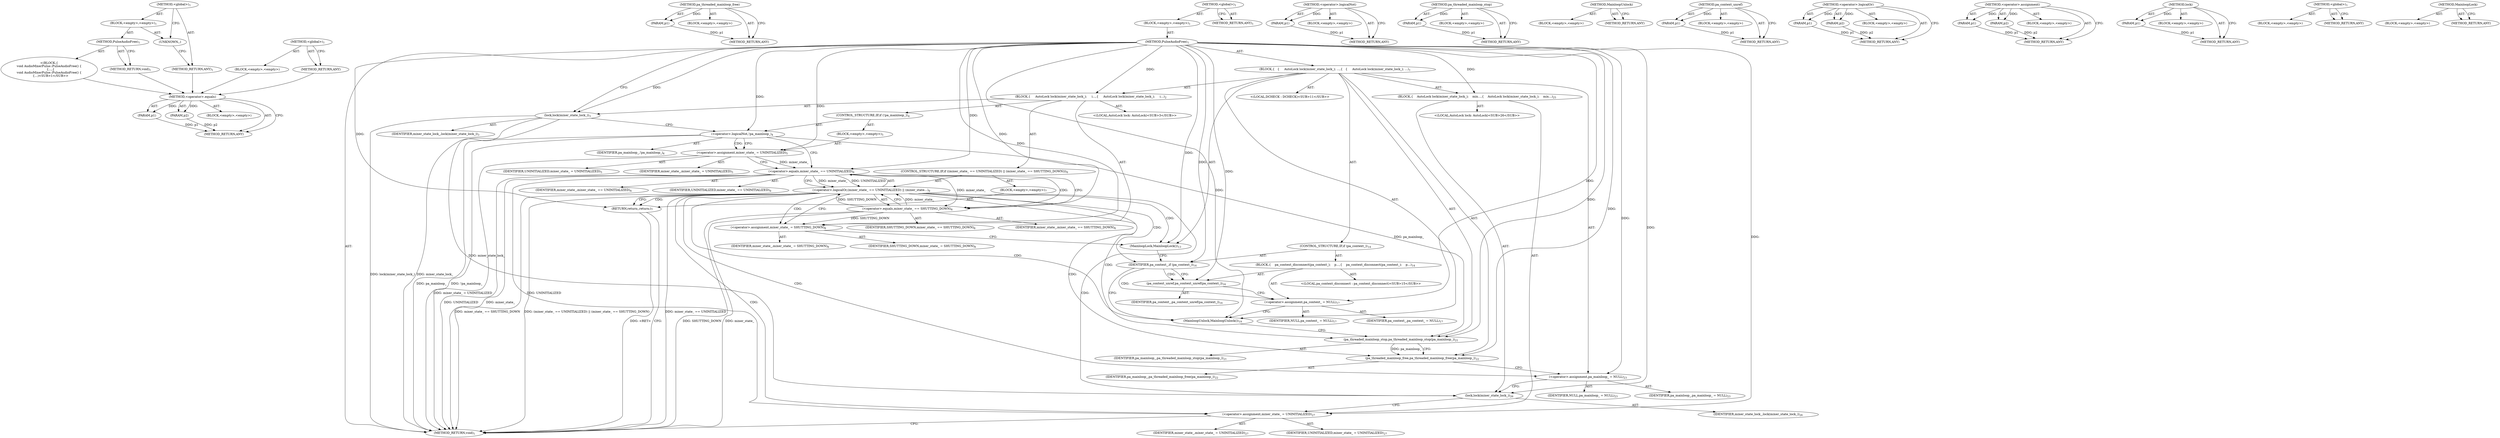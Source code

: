 digraph "&lt;global&gt;" {
vulnerable_99 [label=<(METHOD,&lt;operator&gt;.equals)>];
vulnerable_100 [label=<(PARAM,p1)>];
vulnerable_101 [label=<(PARAM,p2)>];
vulnerable_102 [label=<(BLOCK,&lt;empty&gt;,&lt;empty&gt;)>];
vulnerable_103 [label=<(METHOD_RETURN,ANY)>];
vulnerable_118 [label=<(METHOD,pa_threaded_mainloop_free)>];
vulnerable_119 [label=<(PARAM,p1)>];
vulnerable_120 [label=<(BLOCK,&lt;empty&gt;,&lt;empty&gt;)>];
vulnerable_121 [label=<(METHOD_RETURN,ANY)>];
vulnerable_6 [label=<(METHOD,&lt;global&gt;)<SUB>1</SUB>>];
vulnerable_7 [label=<(BLOCK,&lt;empty&gt;,&lt;empty&gt;)<SUB>1</SUB>>];
vulnerable_8 [label=<(METHOD,PulseAudioFree)<SUB>1</SUB>>];
vulnerable_9 [label=<(BLOCK,{
   {
     AutoLock lock(mixer_state_lock_);
 ...,{
   {
     AutoLock lock(mixer_state_lock_);
 ...)<SUB>1</SUB>>];
vulnerable_10 [label=<(BLOCK,{
     AutoLock lock(mixer_state_lock_);
     i...,{
     AutoLock lock(mixer_state_lock_);
     i...)<SUB>2</SUB>>];
vulnerable_11 [label="<(LOCAL,AutoLock lock: AutoLock)<SUB>3</SUB>>"];
vulnerable_12 [label=<(lock,lock(mixer_state_lock_))<SUB>3</SUB>>];
vulnerable_13 [label=<(IDENTIFIER,mixer_state_lock_,lock(mixer_state_lock_))<SUB>3</SUB>>];
vulnerable_14 [label=<(CONTROL_STRUCTURE,IF,if (!pa_mainloop_))<SUB>4</SUB>>];
vulnerable_15 [label=<(&lt;operator&gt;.logicalNot,!pa_mainloop_)<SUB>4</SUB>>];
vulnerable_16 [label=<(IDENTIFIER,pa_mainloop_,!pa_mainloop_)<SUB>4</SUB>>];
vulnerable_17 [label=<(BLOCK,&lt;empty&gt;,&lt;empty&gt;)<SUB>5</SUB>>];
vulnerable_18 [label=<(&lt;operator&gt;.assignment,mixer_state_ = UNINITIALIZED)<SUB>5</SUB>>];
vulnerable_19 [label=<(IDENTIFIER,mixer_state_,mixer_state_ = UNINITIALIZED)<SUB>5</SUB>>];
vulnerable_20 [label=<(IDENTIFIER,UNINITIALIZED,mixer_state_ = UNINITIALIZED)<SUB>5</SUB>>];
vulnerable_21 [label=<(CONTROL_STRUCTURE,IF,if ((mixer_state_ == UNINITIALIZED) || (mixer_state_ == SHUTTING_DOWN)))<SUB>6</SUB>>];
vulnerable_22 [label=<(&lt;operator&gt;.logicalOr,(mixer_state_ == UNINITIALIZED) || (mixer_state...)<SUB>6</SUB>>];
vulnerable_23 [label=<(&lt;operator&gt;.equals,mixer_state_ == UNINITIALIZED)<SUB>6</SUB>>];
vulnerable_24 [label=<(IDENTIFIER,mixer_state_,mixer_state_ == UNINITIALIZED)<SUB>6</SUB>>];
vulnerable_25 [label=<(IDENTIFIER,UNINITIALIZED,mixer_state_ == UNINITIALIZED)<SUB>6</SUB>>];
vulnerable_26 [label=<(&lt;operator&gt;.equals,mixer_state_ == SHUTTING_DOWN)<SUB>6</SUB>>];
vulnerable_27 [label=<(IDENTIFIER,mixer_state_,mixer_state_ == SHUTTING_DOWN)<SUB>6</SUB>>];
vulnerable_28 [label=<(IDENTIFIER,SHUTTING_DOWN,mixer_state_ == SHUTTING_DOWN)<SUB>6</SUB>>];
vulnerable_29 [label=<(BLOCK,&lt;empty&gt;,&lt;empty&gt;)<SUB>7</SUB>>];
vulnerable_30 [label=<(RETURN,return;,return;)<SUB>7</SUB>>];
vulnerable_31 [label=<(&lt;operator&gt;.assignment,mixer_state_ = SHUTTING_DOWN)<SUB>8</SUB>>];
vulnerable_32 [label=<(IDENTIFIER,mixer_state_,mixer_state_ = SHUTTING_DOWN)<SUB>8</SUB>>];
vulnerable_33 [label=<(IDENTIFIER,SHUTTING_DOWN,mixer_state_ = SHUTTING_DOWN)<SUB>8</SUB>>];
vulnerable_34 [label="<(LOCAL,DCHECK : DCHECK)<SUB>11</SUB>>"];
vulnerable_35 [label=<(MainloopLock,MainloopLock())<SUB>13</SUB>>];
vulnerable_36 [label=<(CONTROL_STRUCTURE,IF,if (pa_context_))<SUB>14</SUB>>];
vulnerable_37 [label=<(IDENTIFIER,pa_context_,if (pa_context_))<SUB>14</SUB>>];
vulnerable_38 [label=<(BLOCK,{
    pa_context_disconnect(pa_context_);
    p...,{
    pa_context_disconnect(pa_context_);
    p...)<SUB>14</SUB>>];
vulnerable_39 [label="<(LOCAL,pa_context_disconnect : pa_context_disconnect)<SUB>15</SUB>>"];
vulnerable_40 [label=<(pa_context_unref,pa_context_unref(pa_context_))<SUB>16</SUB>>];
vulnerable_41 [label=<(IDENTIFIER,pa_context_,pa_context_unref(pa_context_))<SUB>16</SUB>>];
vulnerable_42 [label=<(&lt;operator&gt;.assignment,pa_context_ = NULL)<SUB>17</SUB>>];
vulnerable_43 [label=<(IDENTIFIER,pa_context_,pa_context_ = NULL)<SUB>17</SUB>>];
vulnerable_44 [label=<(IDENTIFIER,NULL,pa_context_ = NULL)<SUB>17</SUB>>];
vulnerable_45 [label=<(MainloopUnlock,MainloopUnlock())<SUB>19</SUB>>];
vulnerable_46 [label=<(pa_threaded_mainloop_stop,pa_threaded_mainloop_stop(pa_mainloop_))<SUB>21</SUB>>];
vulnerable_47 [label=<(IDENTIFIER,pa_mainloop_,pa_threaded_mainloop_stop(pa_mainloop_))<SUB>21</SUB>>];
vulnerable_48 [label=<(pa_threaded_mainloop_free,pa_threaded_mainloop_free(pa_mainloop_))<SUB>22</SUB>>];
vulnerable_49 [label=<(IDENTIFIER,pa_mainloop_,pa_threaded_mainloop_free(pa_mainloop_))<SUB>22</SUB>>];
vulnerable_50 [label=<(&lt;operator&gt;.assignment,pa_mainloop_ = NULL)<SUB>23</SUB>>];
vulnerable_51 [label=<(IDENTIFIER,pa_mainloop_,pa_mainloop_ = NULL)<SUB>23</SUB>>];
vulnerable_52 [label=<(IDENTIFIER,NULL,pa_mainloop_ = NULL)<SUB>23</SUB>>];
vulnerable_53 [label=<(BLOCK,{
    AutoLock lock(mixer_state_lock_);
    mix...,{
    AutoLock lock(mixer_state_lock_);
    mix...)<SUB>25</SUB>>];
vulnerable_54 [label="<(LOCAL,AutoLock lock: AutoLock)<SUB>26</SUB>>"];
vulnerable_55 [label=<(lock,lock(mixer_state_lock_))<SUB>26</SUB>>];
vulnerable_56 [label=<(IDENTIFIER,mixer_state_lock_,lock(mixer_state_lock_))<SUB>26</SUB>>];
vulnerable_57 [label=<(&lt;operator&gt;.assignment,mixer_state_ = UNINITIALIZED)<SUB>27</SUB>>];
vulnerable_58 [label=<(IDENTIFIER,mixer_state_,mixer_state_ = UNINITIALIZED)<SUB>27</SUB>>];
vulnerable_59 [label=<(IDENTIFIER,UNINITIALIZED,mixer_state_ = UNINITIALIZED)<SUB>27</SUB>>];
vulnerable_60 [label=<(METHOD_RETURN,void)<SUB>1</SUB>>];
vulnerable_62 [label=<(METHOD_RETURN,ANY)<SUB>1</SUB>>];
vulnerable_85 [label=<(METHOD,&lt;operator&gt;.logicalNot)>];
vulnerable_86 [label=<(PARAM,p1)>];
vulnerable_87 [label=<(BLOCK,&lt;empty&gt;,&lt;empty&gt;)>];
vulnerable_88 [label=<(METHOD_RETURN,ANY)>];
vulnerable_114 [label=<(METHOD,pa_threaded_mainloop_stop)>];
vulnerable_115 [label=<(PARAM,p1)>];
vulnerable_116 [label=<(BLOCK,&lt;empty&gt;,&lt;empty&gt;)>];
vulnerable_117 [label=<(METHOD_RETURN,ANY)>];
vulnerable_111 [label=<(METHOD,MainloopUnlock)>];
vulnerable_112 [label=<(BLOCK,&lt;empty&gt;,&lt;empty&gt;)>];
vulnerable_113 [label=<(METHOD_RETURN,ANY)>];
vulnerable_107 [label=<(METHOD,pa_context_unref)>];
vulnerable_108 [label=<(PARAM,p1)>];
vulnerable_109 [label=<(BLOCK,&lt;empty&gt;,&lt;empty&gt;)>];
vulnerable_110 [label=<(METHOD_RETURN,ANY)>];
vulnerable_94 [label=<(METHOD,&lt;operator&gt;.logicalOr)>];
vulnerable_95 [label=<(PARAM,p1)>];
vulnerable_96 [label=<(PARAM,p2)>];
vulnerable_97 [label=<(BLOCK,&lt;empty&gt;,&lt;empty&gt;)>];
vulnerable_98 [label=<(METHOD_RETURN,ANY)>];
vulnerable_89 [label=<(METHOD,&lt;operator&gt;.assignment)>];
vulnerable_90 [label=<(PARAM,p1)>];
vulnerable_91 [label=<(PARAM,p2)>];
vulnerable_92 [label=<(BLOCK,&lt;empty&gt;,&lt;empty&gt;)>];
vulnerable_93 [label=<(METHOD_RETURN,ANY)>];
vulnerable_81 [label=<(METHOD,lock)>];
vulnerable_82 [label=<(PARAM,p1)>];
vulnerable_83 [label=<(BLOCK,&lt;empty&gt;,&lt;empty&gt;)>];
vulnerable_84 [label=<(METHOD_RETURN,ANY)>];
vulnerable_75 [label=<(METHOD,&lt;global&gt;)<SUB>1</SUB>>];
vulnerable_76 [label=<(BLOCK,&lt;empty&gt;,&lt;empty&gt;)>];
vulnerable_77 [label=<(METHOD_RETURN,ANY)>];
vulnerable_104 [label=<(METHOD,MainloopLock)>];
vulnerable_105 [label=<(BLOCK,&lt;empty&gt;,&lt;empty&gt;)>];
vulnerable_106 [label=<(METHOD_RETURN,ANY)>];
fixed_6 [label=<(METHOD,&lt;global&gt;)<SUB>1</SUB>>];
fixed_7 [label=<(BLOCK,&lt;empty&gt;,&lt;empty&gt;)<SUB>1</SUB>>];
fixed_8 [label=<(METHOD,PulseAudioFree)<SUB>1</SUB>>];
fixed_9 [label="<(BLOCK,{
void AudioMixerPulse::PulseAudioFree() {
   {...,{
void AudioMixerPulse::PulseAudioFree() {
   {...)<SUB>1</SUB>>"];
fixed_10 [label=<(METHOD_RETURN,void)<SUB>1</SUB>>];
fixed_12 [label=<(UNKNOWN,,)>];
fixed_13 [label=<(METHOD_RETURN,ANY)<SUB>1</SUB>>];
fixed_20 [label=<(METHOD,&lt;global&gt;)<SUB>1</SUB>>];
fixed_21 [label=<(BLOCK,&lt;empty&gt;,&lt;empty&gt;)>];
fixed_22 [label=<(METHOD_RETURN,ANY)>];
vulnerable_99 -> vulnerable_100  [key=0, label="AST: "];
vulnerable_99 -> vulnerable_100  [key=1, label="DDG: "];
vulnerable_99 -> vulnerable_102  [key=0, label="AST: "];
vulnerable_99 -> vulnerable_101  [key=0, label="AST: "];
vulnerable_99 -> vulnerable_101  [key=1, label="DDG: "];
vulnerable_99 -> vulnerable_103  [key=0, label="AST: "];
vulnerable_99 -> vulnerable_103  [key=1, label="CFG: "];
vulnerable_100 -> vulnerable_103  [key=0, label="DDG: p1"];
vulnerable_101 -> vulnerable_103  [key=0, label="DDG: p2"];
vulnerable_118 -> vulnerable_119  [key=0, label="AST: "];
vulnerable_118 -> vulnerable_119  [key=1, label="DDG: "];
vulnerable_118 -> vulnerable_120  [key=0, label="AST: "];
vulnerable_118 -> vulnerable_121  [key=0, label="AST: "];
vulnerable_118 -> vulnerable_121  [key=1, label="CFG: "];
vulnerable_119 -> vulnerable_121  [key=0, label="DDG: p1"];
vulnerable_6 -> vulnerable_7  [key=0, label="AST: "];
vulnerable_6 -> vulnerable_62  [key=0, label="AST: "];
vulnerable_6 -> vulnerable_62  [key=1, label="CFG: "];
vulnerable_7 -> vulnerable_8  [key=0, label="AST: "];
vulnerable_8 -> vulnerable_9  [key=0, label="AST: "];
vulnerable_8 -> vulnerable_60  [key=0, label="AST: "];
vulnerable_8 -> vulnerable_12  [key=0, label="CFG: "];
vulnerable_8 -> vulnerable_12  [key=1, label="DDG: "];
vulnerable_8 -> vulnerable_10  [key=0, label="DDG: "];
vulnerable_8 -> vulnerable_35  [key=0, label="DDG: "];
vulnerable_8 -> vulnerable_45  [key=0, label="DDG: "];
vulnerable_8 -> vulnerable_50  [key=0, label="DDG: "];
vulnerable_8 -> vulnerable_53  [key=0, label="DDG: "];
vulnerable_8 -> vulnerable_31  [key=0, label="DDG: "];
vulnerable_8 -> vulnerable_37  [key=0, label="DDG: "];
vulnerable_8 -> vulnerable_46  [key=0, label="DDG: "];
vulnerable_8 -> vulnerable_48  [key=0, label="DDG: "];
vulnerable_8 -> vulnerable_57  [key=0, label="DDG: "];
vulnerable_8 -> vulnerable_42  [key=0, label="DDG: "];
vulnerable_8 -> vulnerable_55  [key=0, label="DDG: "];
vulnerable_8 -> vulnerable_15  [key=0, label="DDG: "];
vulnerable_8 -> vulnerable_18  [key=0, label="DDG: "];
vulnerable_8 -> vulnerable_30  [key=0, label="DDG: "];
vulnerable_8 -> vulnerable_40  [key=0, label="DDG: "];
vulnerable_8 -> vulnerable_23  [key=0, label="DDG: "];
vulnerable_8 -> vulnerable_26  [key=0, label="DDG: "];
vulnerable_9 -> vulnerable_10  [key=0, label="AST: "];
vulnerable_9 -> vulnerable_34  [key=0, label="AST: "];
vulnerable_9 -> vulnerable_35  [key=0, label="AST: "];
vulnerable_9 -> vulnerable_36  [key=0, label="AST: "];
vulnerable_9 -> vulnerable_45  [key=0, label="AST: "];
vulnerable_9 -> vulnerable_46  [key=0, label="AST: "];
vulnerable_9 -> vulnerable_48  [key=0, label="AST: "];
vulnerable_9 -> vulnerable_50  [key=0, label="AST: "];
vulnerable_9 -> vulnerable_53  [key=0, label="AST: "];
vulnerable_10 -> vulnerable_11  [key=0, label="AST: "];
vulnerable_10 -> vulnerable_12  [key=0, label="AST: "];
vulnerable_10 -> vulnerable_14  [key=0, label="AST: "];
vulnerable_10 -> vulnerable_21  [key=0, label="AST: "];
vulnerable_10 -> vulnerable_31  [key=0, label="AST: "];
vulnerable_12 -> vulnerable_13  [key=0, label="AST: "];
vulnerable_12 -> vulnerable_15  [key=0, label="CFG: "];
vulnerable_12 -> vulnerable_60  [key=0, label="DDG: mixer_state_lock_"];
vulnerable_12 -> vulnerable_60  [key=1, label="DDG: lock(mixer_state_lock_)"];
vulnerable_12 -> vulnerable_55  [key=0, label="DDG: mixer_state_lock_"];
vulnerable_14 -> vulnerable_15  [key=0, label="AST: "];
vulnerable_14 -> vulnerable_17  [key=0, label="AST: "];
vulnerable_15 -> vulnerable_16  [key=0, label="AST: "];
vulnerable_15 -> vulnerable_18  [key=0, label="CFG: "];
vulnerable_15 -> vulnerable_18  [key=1, label="CDG: "];
vulnerable_15 -> vulnerable_23  [key=0, label="CFG: "];
vulnerable_15 -> vulnerable_60  [key=0, label="DDG: pa_mainloop_"];
vulnerable_15 -> vulnerable_60  [key=1, label="DDG: !pa_mainloop_"];
vulnerable_15 -> vulnerable_46  [key=0, label="DDG: pa_mainloop_"];
vulnerable_17 -> vulnerable_18  [key=0, label="AST: "];
vulnerable_18 -> vulnerable_19  [key=0, label="AST: "];
vulnerable_18 -> vulnerable_20  [key=0, label="AST: "];
vulnerable_18 -> vulnerable_23  [key=0, label="CFG: "];
vulnerable_18 -> vulnerable_23  [key=1, label="DDG: mixer_state_"];
vulnerable_18 -> vulnerable_60  [key=0, label="DDG: mixer_state_ = UNINITIALIZED"];
vulnerable_21 -> vulnerable_22  [key=0, label="AST: "];
vulnerable_21 -> vulnerable_29  [key=0, label="AST: "];
vulnerable_22 -> vulnerable_23  [key=0, label="AST: "];
vulnerable_22 -> vulnerable_26  [key=0, label="AST: "];
vulnerable_22 -> vulnerable_30  [key=0, label="CFG: "];
vulnerable_22 -> vulnerable_30  [key=1, label="CDG: "];
vulnerable_22 -> vulnerable_31  [key=0, label="CFG: "];
vulnerable_22 -> vulnerable_31  [key=1, label="CDG: "];
vulnerable_22 -> vulnerable_60  [key=0, label="DDG: mixer_state_ == UNINITIALIZED"];
vulnerable_22 -> vulnerable_60  [key=1, label="DDG: mixer_state_ == SHUTTING_DOWN"];
vulnerable_22 -> vulnerable_60  [key=2, label="DDG: (mixer_state_ == UNINITIALIZED) || (mixer_state_ == SHUTTING_DOWN)"];
vulnerable_22 -> vulnerable_48  [key=0, label="CDG: "];
vulnerable_22 -> vulnerable_57  [key=0, label="CDG: "];
vulnerable_22 -> vulnerable_37  [key=0, label="CDG: "];
vulnerable_22 -> vulnerable_46  [key=0, label="CDG: "];
vulnerable_22 -> vulnerable_45  [key=0, label="CDG: "];
vulnerable_22 -> vulnerable_50  [key=0, label="CDG: "];
vulnerable_22 -> vulnerable_35  [key=0, label="CDG: "];
vulnerable_22 -> vulnerable_55  [key=0, label="CDG: "];
vulnerable_23 -> vulnerable_24  [key=0, label="AST: "];
vulnerable_23 -> vulnerable_25  [key=0, label="AST: "];
vulnerable_23 -> vulnerable_22  [key=0, label="CFG: "];
vulnerable_23 -> vulnerable_22  [key=1, label="DDG: mixer_state_"];
vulnerable_23 -> vulnerable_22  [key=2, label="DDG: UNINITIALIZED"];
vulnerable_23 -> vulnerable_26  [key=0, label="CFG: "];
vulnerable_23 -> vulnerable_26  [key=1, label="DDG: mixer_state_"];
vulnerable_23 -> vulnerable_26  [key=2, label="CDG: "];
vulnerable_23 -> vulnerable_60  [key=0, label="DDG: mixer_state_"];
vulnerable_23 -> vulnerable_60  [key=1, label="DDG: UNINITIALIZED"];
vulnerable_23 -> vulnerable_57  [key=0, label="DDG: UNINITIALIZED"];
vulnerable_26 -> vulnerable_27  [key=0, label="AST: "];
vulnerable_26 -> vulnerable_28  [key=0, label="AST: "];
vulnerable_26 -> vulnerable_22  [key=0, label="CFG: "];
vulnerable_26 -> vulnerable_22  [key=1, label="DDG: mixer_state_"];
vulnerable_26 -> vulnerable_22  [key=2, label="DDG: SHUTTING_DOWN"];
vulnerable_26 -> vulnerable_60  [key=0, label="DDG: mixer_state_"];
vulnerable_26 -> vulnerable_60  [key=1, label="DDG: SHUTTING_DOWN"];
vulnerable_26 -> vulnerable_31  [key=0, label="DDG: SHUTTING_DOWN"];
vulnerable_29 -> vulnerable_30  [key=0, label="AST: "];
vulnerable_30 -> vulnerable_60  [key=0, label="CFG: "];
vulnerable_30 -> vulnerable_60  [key=1, label="DDG: &lt;RET&gt;"];
vulnerable_31 -> vulnerable_32  [key=0, label="AST: "];
vulnerable_31 -> vulnerable_33  [key=0, label="AST: "];
vulnerable_31 -> vulnerable_35  [key=0, label="CFG: "];
vulnerable_35 -> vulnerable_37  [key=0, label="CFG: "];
vulnerable_36 -> vulnerable_37  [key=0, label="AST: "];
vulnerable_36 -> vulnerable_38  [key=0, label="AST: "];
vulnerable_37 -> vulnerable_45  [key=0, label="CFG: "];
vulnerable_37 -> vulnerable_40  [key=0, label="CFG: "];
vulnerable_37 -> vulnerable_40  [key=1, label="CDG: "];
vulnerable_37 -> vulnerable_42  [key=0, label="CDG: "];
vulnerable_38 -> vulnerable_39  [key=0, label="AST: "];
vulnerable_38 -> vulnerable_40  [key=0, label="AST: "];
vulnerable_38 -> vulnerable_42  [key=0, label="AST: "];
vulnerable_40 -> vulnerable_41  [key=0, label="AST: "];
vulnerable_40 -> vulnerable_42  [key=0, label="CFG: "];
vulnerable_42 -> vulnerable_43  [key=0, label="AST: "];
vulnerable_42 -> vulnerable_44  [key=0, label="AST: "];
vulnerable_42 -> vulnerable_45  [key=0, label="CFG: "];
vulnerable_45 -> vulnerable_46  [key=0, label="CFG: "];
vulnerable_46 -> vulnerable_47  [key=0, label="AST: "];
vulnerable_46 -> vulnerable_48  [key=0, label="CFG: "];
vulnerable_46 -> vulnerable_48  [key=1, label="DDG: pa_mainloop_"];
vulnerable_48 -> vulnerable_49  [key=0, label="AST: "];
vulnerable_48 -> vulnerable_50  [key=0, label="CFG: "];
vulnerable_50 -> vulnerable_51  [key=0, label="AST: "];
vulnerable_50 -> vulnerable_52  [key=0, label="AST: "];
vulnerable_50 -> vulnerable_55  [key=0, label="CFG: "];
vulnerable_53 -> vulnerable_54  [key=0, label="AST: "];
vulnerable_53 -> vulnerable_55  [key=0, label="AST: "];
vulnerable_53 -> vulnerable_57  [key=0, label="AST: "];
vulnerable_55 -> vulnerable_56  [key=0, label="AST: "];
vulnerable_55 -> vulnerable_57  [key=0, label="CFG: "];
vulnerable_57 -> vulnerable_58  [key=0, label="AST: "];
vulnerable_57 -> vulnerable_59  [key=0, label="AST: "];
vulnerable_57 -> vulnerable_60  [key=0, label="CFG: "];
vulnerable_85 -> vulnerable_86  [key=0, label="AST: "];
vulnerable_85 -> vulnerable_86  [key=1, label="DDG: "];
vulnerable_85 -> vulnerable_87  [key=0, label="AST: "];
vulnerable_85 -> vulnerable_88  [key=0, label="AST: "];
vulnerable_85 -> vulnerable_88  [key=1, label="CFG: "];
vulnerable_86 -> vulnerable_88  [key=0, label="DDG: p1"];
vulnerable_114 -> vulnerable_115  [key=0, label="AST: "];
vulnerable_114 -> vulnerable_115  [key=1, label="DDG: "];
vulnerable_114 -> vulnerable_116  [key=0, label="AST: "];
vulnerable_114 -> vulnerable_117  [key=0, label="AST: "];
vulnerable_114 -> vulnerable_117  [key=1, label="CFG: "];
vulnerable_115 -> vulnerable_117  [key=0, label="DDG: p1"];
vulnerable_111 -> vulnerable_112  [key=0, label="AST: "];
vulnerable_111 -> vulnerable_113  [key=0, label="AST: "];
vulnerable_111 -> vulnerable_113  [key=1, label="CFG: "];
vulnerable_107 -> vulnerable_108  [key=0, label="AST: "];
vulnerable_107 -> vulnerable_108  [key=1, label="DDG: "];
vulnerable_107 -> vulnerable_109  [key=0, label="AST: "];
vulnerable_107 -> vulnerable_110  [key=0, label="AST: "];
vulnerable_107 -> vulnerable_110  [key=1, label="CFG: "];
vulnerable_108 -> vulnerable_110  [key=0, label="DDG: p1"];
vulnerable_94 -> vulnerable_95  [key=0, label="AST: "];
vulnerable_94 -> vulnerable_95  [key=1, label="DDG: "];
vulnerable_94 -> vulnerable_97  [key=0, label="AST: "];
vulnerable_94 -> vulnerable_96  [key=0, label="AST: "];
vulnerable_94 -> vulnerable_96  [key=1, label="DDG: "];
vulnerable_94 -> vulnerable_98  [key=0, label="AST: "];
vulnerable_94 -> vulnerable_98  [key=1, label="CFG: "];
vulnerable_95 -> vulnerable_98  [key=0, label="DDG: p1"];
vulnerable_96 -> vulnerable_98  [key=0, label="DDG: p2"];
vulnerable_89 -> vulnerable_90  [key=0, label="AST: "];
vulnerable_89 -> vulnerable_90  [key=1, label="DDG: "];
vulnerable_89 -> vulnerable_92  [key=0, label="AST: "];
vulnerable_89 -> vulnerable_91  [key=0, label="AST: "];
vulnerable_89 -> vulnerable_91  [key=1, label="DDG: "];
vulnerable_89 -> vulnerable_93  [key=0, label="AST: "];
vulnerable_89 -> vulnerable_93  [key=1, label="CFG: "];
vulnerable_90 -> vulnerable_93  [key=0, label="DDG: p1"];
vulnerable_91 -> vulnerable_93  [key=0, label="DDG: p2"];
vulnerable_81 -> vulnerable_82  [key=0, label="AST: "];
vulnerable_81 -> vulnerable_82  [key=1, label="DDG: "];
vulnerable_81 -> vulnerable_83  [key=0, label="AST: "];
vulnerable_81 -> vulnerable_84  [key=0, label="AST: "];
vulnerable_81 -> vulnerable_84  [key=1, label="CFG: "];
vulnerable_82 -> vulnerable_84  [key=0, label="DDG: p1"];
vulnerable_75 -> vulnerable_76  [key=0, label="AST: "];
vulnerable_75 -> vulnerable_77  [key=0, label="AST: "];
vulnerable_75 -> vulnerable_77  [key=1, label="CFG: "];
vulnerable_104 -> vulnerable_105  [key=0, label="AST: "];
vulnerable_104 -> vulnerable_106  [key=0, label="AST: "];
vulnerable_104 -> vulnerable_106  [key=1, label="CFG: "];
fixed_6 -> fixed_7  [key=0, label="AST: "];
fixed_6 -> fixed_13  [key=0, label="AST: "];
fixed_6 -> fixed_12  [key=0, label="CFG: "];
fixed_7 -> fixed_8  [key=0, label="AST: "];
fixed_7 -> fixed_12  [key=0, label="AST: "];
fixed_8 -> fixed_9  [key=0, label="AST: "];
fixed_8 -> fixed_10  [key=0, label="AST: "];
fixed_8 -> fixed_10  [key=1, label="CFG: "];
fixed_9 -> vulnerable_99  [key=0];
fixed_10 -> vulnerable_99  [key=0];
fixed_12 -> fixed_13  [key=0, label="CFG: "];
fixed_13 -> vulnerable_99  [key=0];
fixed_20 -> fixed_21  [key=0, label="AST: "];
fixed_20 -> fixed_22  [key=0, label="AST: "];
fixed_20 -> fixed_22  [key=1, label="CFG: "];
fixed_21 -> vulnerable_99  [key=0];
fixed_22 -> vulnerable_99  [key=0];
}
